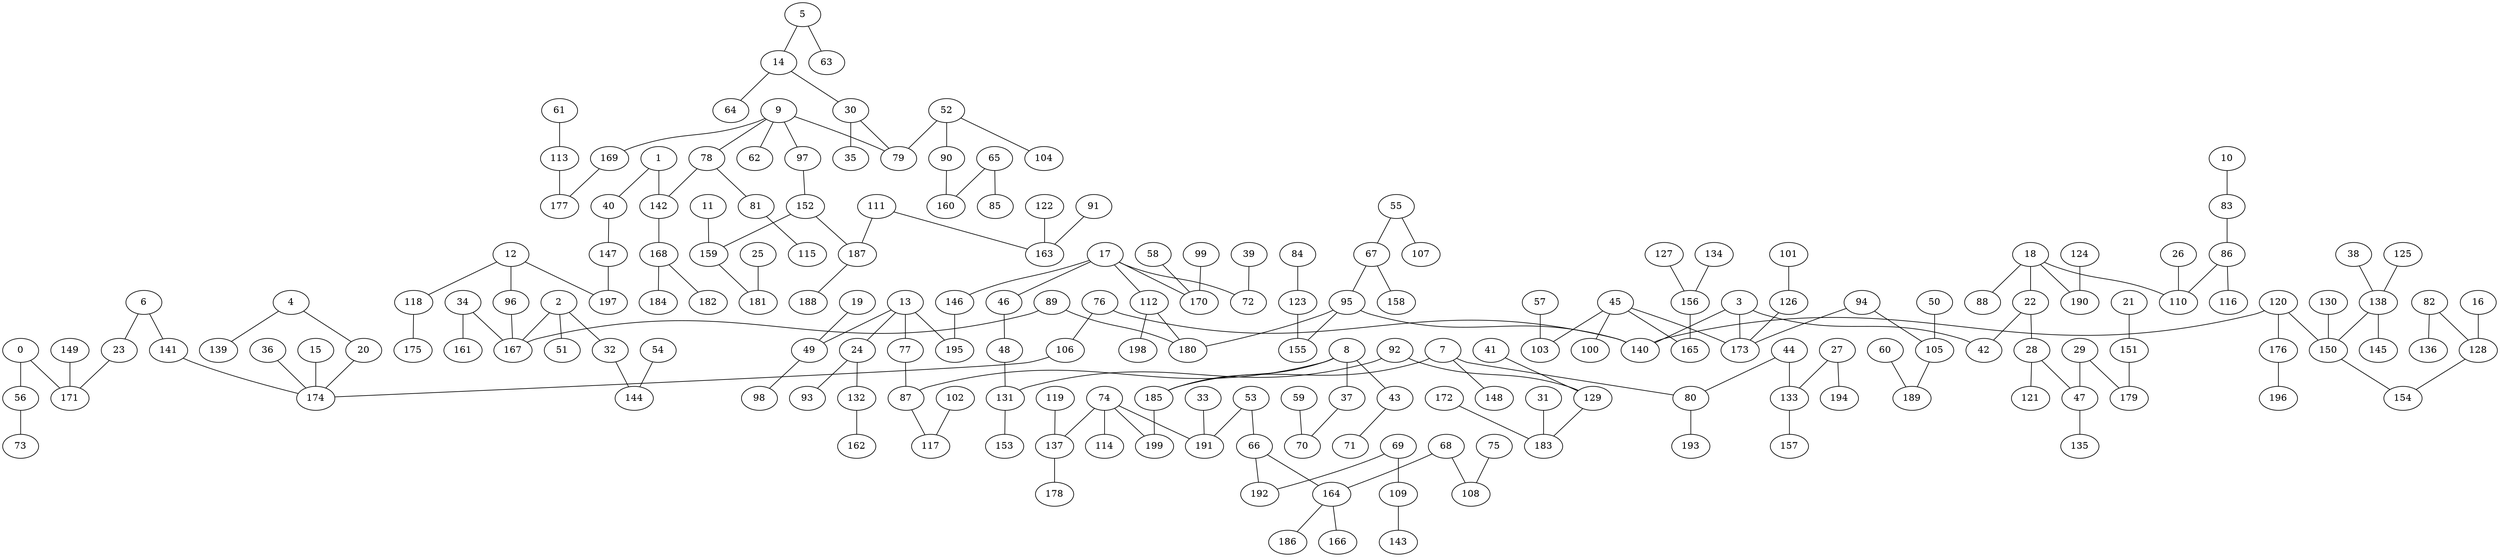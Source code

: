 graph grafoGeografico_200_30_KruskalD  {
0;
56;
1;
40;
142;
4;
20;
6;
23;
7;
185;
12;
96;
174;
26;
110;
30;
35;
79;
33;
191;
34;
161;
36;
45;
173;
48;
131;
50;
105;
60;
189;
61;
113;
67;
95;
158;
69;
109;
76;
106;
140;
78;
81;
115;
83;
86;
89;
167;
90;
160;
94;
97;
152;
101;
126;
111;
163;
141;
146;
195;
147;
197;
159;
187;
164;
166;
188;
171;
2;
32;
3;
42;
5;
14;
63;
9;
13;
77;
17;
18;
22;
27;
133;
28;
121;
29;
179;
43;
71;
103;
165;
47;
135;
52;
53;
57;
65;
66;
192;
74;
137;
199;
80;
193;
116;
92;
180;
119;
120;
176;
123;
155;
129;
183;
153;
168;
169;
177;
196;
8;
10;
11;
118;
64;
46;
112;
170;
24;
132;
25;
181;
37;
70;
100;
58;
59;
68;
108;
75;
87;
117;
91;
198;
124;
190;
128;
154;
157;
139;
15;
72;
31;
144;
38;
138;
44;
54;
55;
107;
73;
99;
150;
122;
125;
127;
156;
178;
145;
149;
186;
182;
184;
148;
21;
151;
39;
114;
82;
84;
130;
62;
85;
102;
49;
88;
41;
98;
175;
16;
19;
93;
194;
172;
136;
104;
143;
162;
134;
51;
0 -- 56;
1 -- 40;
1 -- 142;
4 -- 20;
6 -- 23;
7 -- 185;
12 -- 96;
20 -- 174;
26 -- 110;
30 -- 35;
30 -- 79;
33 -- 191;
34 -- 161;
36 -- 174;
45 -- 173;
48 -- 131;
50 -- 105;
60 -- 189;
61 -- 113;
67 -- 95;
67 -- 158;
69 -- 109;
76 -- 106;
76 -- 140;
78 -- 142;
81 -- 115;
83 -- 86;
89 -- 167;
90 -- 160;
94 -- 105;
95 -- 140;
96 -- 167;
97 -- 152;
101 -- 126;
105 -- 189;
111 -- 163;
141 -- 174;
146 -- 195;
147 -- 197;
152 -- 159;
152 -- 187;
164 -- 166;
187 -- 188;
0 -- 171;
2 -- 32;
2 -- 167;
3 -- 42;
3 -- 140;
3 -- 173;
5 -- 14;
5 -- 63;
6 -- 141;
9 -- 78;
9 -- 79;
9 -- 97;
13 -- 77;
14 -- 30;
17 -- 146;
18 -- 22;
18 -- 110;
22 -- 42;
27 -- 133;
28 -- 121;
29 -- 179;
40 -- 147;
43 -- 71;
45 -- 103;
45 -- 165;
47 -- 135;
52 -- 90;
53 -- 191;
57 -- 103;
65 -- 160;
66 -- 192;
74 -- 137;
74 -- 199;
80 -- 193;
86 -- 116;
92 -- 131;
94 -- 173;
95 -- 180;
119 -- 137;
120 -- 140;
120 -- 176;
123 -- 155;
126 -- 173;
129 -- 183;
131 -- 153;
142 -- 168;
169 -- 177;
176 -- 196;
8 -- 185;
10 -- 83;
11 -- 159;
12 -- 118;
12 -- 197;
13 -- 195;
14 -- 64;
17 -- 46;
17 -- 112;
17 -- 170;
22 -- 28;
23 -- 171;
24 -- 132;
25 -- 181;
28 -- 47;
29 -- 47;
37 -- 70;
45 -- 100;
46 -- 48;
53 -- 66;
58 -- 170;
59 -- 70;
68 -- 108;
75 -- 108;
77 -- 87;
87 -- 117;
91 -- 163;
106 -- 174;
111 -- 187;
112 -- 180;
112 -- 198;
124 -- 190;
128 -- 154;
133 -- 157;
159 -- 181;
185 -- 199;
4 -- 139;
8 -- 37;
8 -- 87;
9 -- 169;
15 -- 174;
17 -- 72;
31 -- 183;
32 -- 144;
34 -- 167;
38 -- 138;
44 -- 80;
44 -- 133;
52 -- 79;
54 -- 144;
55 -- 107;
56 -- 73;
74 -- 191;
78 -- 81;
86 -- 110;
89 -- 180;
92 -- 129;
95 -- 155;
99 -- 170;
113 -- 177;
120 -- 150;
122 -- 163;
125 -- 138;
127 -- 156;
137 -- 178;
138 -- 145;
138 -- 150;
149 -- 171;
150 -- 154;
164 -- 186;
168 -- 182;
168 -- 184;
7 -- 80;
7 -- 148;
21 -- 151;
39 -- 72;
66 -- 164;
69 -- 192;
74 -- 114;
82 -- 128;
84 -- 123;
130 -- 150;
156 -- 165;
8 -- 43;
9 -- 62;
13 -- 24;
18 -- 190;
55 -- 67;
65 -- 85;
68 -- 164;
102 -- 117;
13 -- 49;
18 -- 88;
41 -- 129;
49 -- 98;
118 -- 175;
16 -- 128;
19 -- 49;
24 -- 93;
27 -- 194;
151 -- 179;
172 -- 183;
82 -- 136;
52 -- 104;
109 -- 143;
132 -- 162;
134 -- 156;
2 -- 51;
}